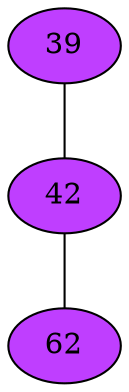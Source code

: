 strict graph {
39[label="39" style=filled fillcolor="darkorchid1"];
39 -- 42
42[label="42" style=filled fillcolor="darkorchid1"];
42 -- 39
42 -- 62
62[label="62" style=filled fillcolor="darkorchid1"];
62 -- 42
}